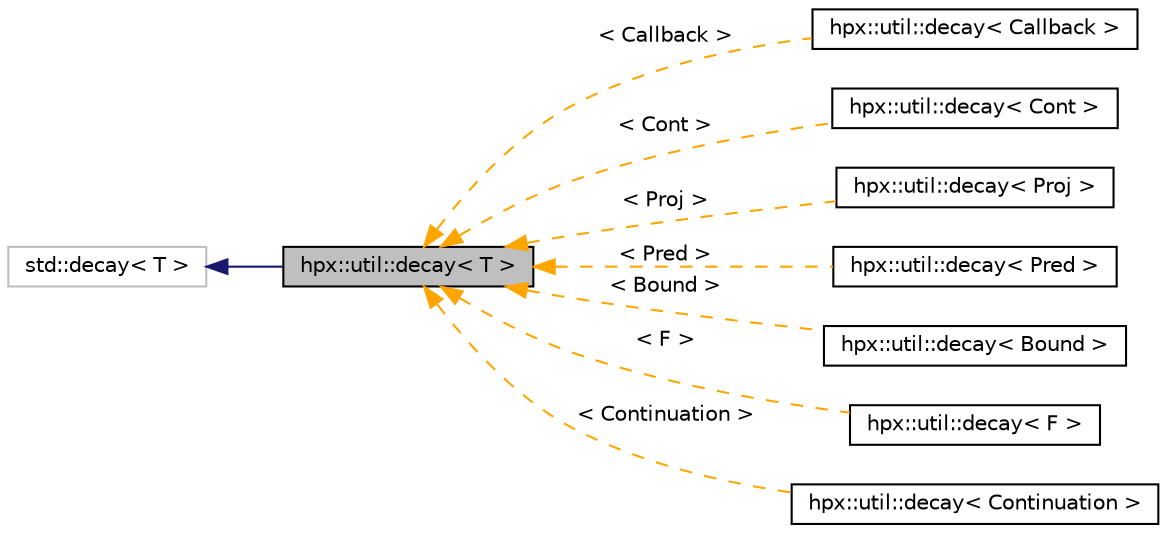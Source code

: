 digraph "hpx::util::decay&lt; T &gt;"
{
  edge [fontname="Helvetica",fontsize="10",labelfontname="Helvetica",labelfontsize="10"];
  node [fontname="Helvetica",fontsize="10",shape=record];
  rankdir="LR";
  Node0 [label="hpx::util::decay\< T \>",height=0.2,width=0.4,color="black", fillcolor="grey75", style="filled", fontcolor="black"];
  Node1 -> Node0 [dir="back",color="midnightblue",fontsize="10",style="solid",fontname="Helvetica"];
  Node1 [label="std::decay\< T \>",height=0.2,width=0.4,color="grey75", fillcolor="white", style="filled"];
  Node0 -> Node2 [dir="back",color="orange",fontsize="10",style="dashed",label=" \< Callback \>" ,fontname="Helvetica"];
  Node2 [label="hpx::util::decay\< Callback \>",height=0.2,width=0.4,color="black", fillcolor="white", style="filled",URL="$dd/d8f/structhpx_1_1util_1_1decay.html"];
  Node0 -> Node3 [dir="back",color="orange",fontsize="10",style="dashed",label=" \< Cont \>" ,fontname="Helvetica"];
  Node3 [label="hpx::util::decay\< Cont \>",height=0.2,width=0.4,color="black", fillcolor="white", style="filled",URL="$dd/d8f/structhpx_1_1util_1_1decay.html"];
  Node0 -> Node4 [dir="back",color="orange",fontsize="10",style="dashed",label=" \< Proj \>" ,fontname="Helvetica"];
  Node4 [label="hpx::util::decay\< Proj \>",height=0.2,width=0.4,color="black", fillcolor="white", style="filled",URL="$dd/d8f/structhpx_1_1util_1_1decay.html"];
  Node0 -> Node5 [dir="back",color="orange",fontsize="10",style="dashed",label=" \< Pred \>" ,fontname="Helvetica"];
  Node5 [label="hpx::util::decay\< Pred \>",height=0.2,width=0.4,color="black", fillcolor="white", style="filled",URL="$dd/d8f/structhpx_1_1util_1_1decay.html"];
  Node0 -> Node6 [dir="back",color="orange",fontsize="10",style="dashed",label=" \< Bound \>" ,fontname="Helvetica"];
  Node6 [label="hpx::util::decay\< Bound \>",height=0.2,width=0.4,color="black", fillcolor="white", style="filled",URL="$dd/d8f/structhpx_1_1util_1_1decay.html"];
  Node0 -> Node7 [dir="back",color="orange",fontsize="10",style="dashed",label=" \< F \>" ,fontname="Helvetica"];
  Node7 [label="hpx::util::decay\< F \>",height=0.2,width=0.4,color="black", fillcolor="white", style="filled",URL="$dd/d8f/structhpx_1_1util_1_1decay.html"];
  Node0 -> Node8 [dir="back",color="orange",fontsize="10",style="dashed",label=" \< Continuation \>" ,fontname="Helvetica"];
  Node8 [label="hpx::util::decay\< Continuation \>",height=0.2,width=0.4,color="black", fillcolor="white", style="filled",URL="$dd/d8f/structhpx_1_1util_1_1decay.html"];
}

